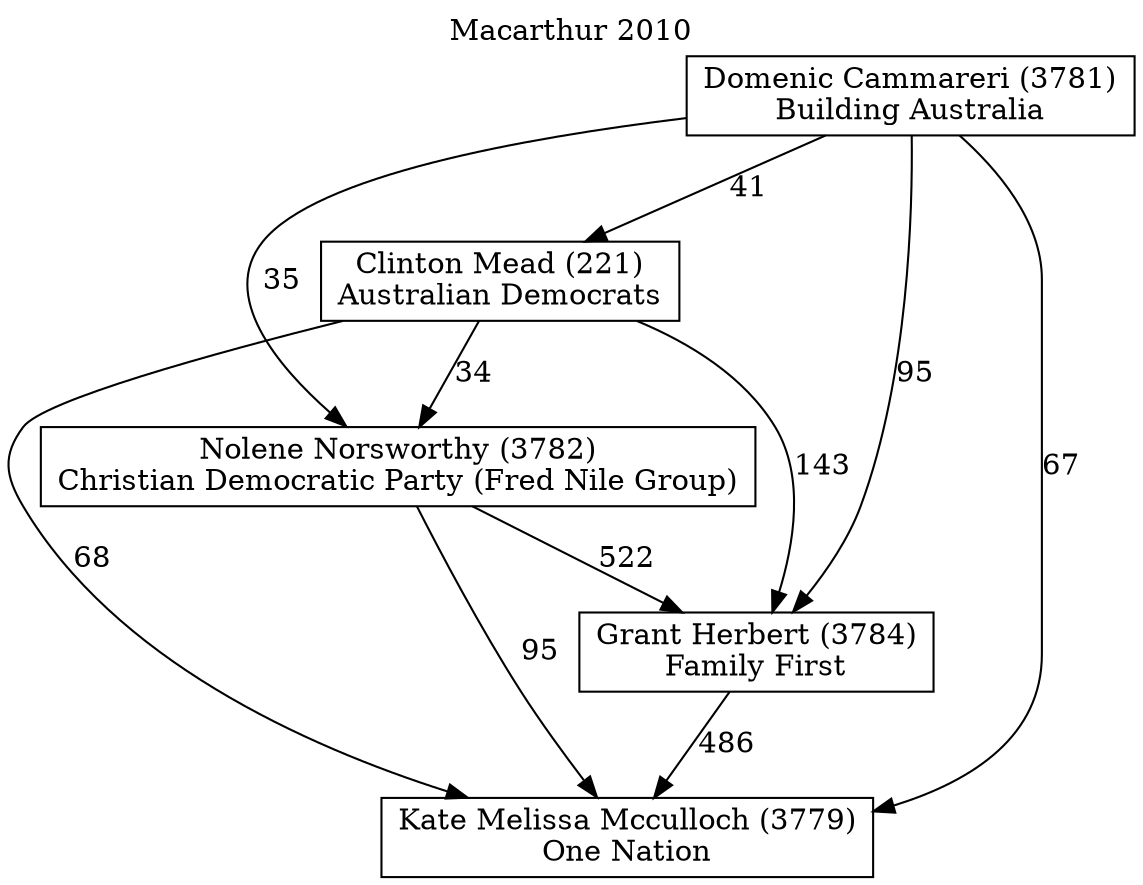 // House preference flow
digraph "Kate Melissa Mcculloch (3779)_Macarthur_2010" {
	graph [label="Macarthur 2010" labelloc=t mclimit=10]
	node [shape=box]
	"Kate Melissa Mcculloch (3779)" [label="Kate Melissa Mcculloch (3779)
One Nation"]
	"Grant Herbert (3784)" [label="Grant Herbert (3784)
Family First"]
	"Nolene Norsworthy (3782)" [label="Nolene Norsworthy (3782)
Christian Democratic Party (Fred Nile Group)"]
	"Clinton Mead (221)" [label="Clinton Mead (221)
Australian Democrats"]
	"Domenic Cammareri (3781)" [label="Domenic Cammareri (3781)
Building Australia"]
	"Grant Herbert (3784)" -> "Kate Melissa Mcculloch (3779)" [label=486]
	"Nolene Norsworthy (3782)" -> "Grant Herbert (3784)" [label=522]
	"Clinton Mead (221)" -> "Nolene Norsworthy (3782)" [label=34]
	"Domenic Cammareri (3781)" -> "Clinton Mead (221)" [label=41]
	"Nolene Norsworthy (3782)" -> "Kate Melissa Mcculloch (3779)" [label=95]
	"Clinton Mead (221)" -> "Kate Melissa Mcculloch (3779)" [label=68]
	"Domenic Cammareri (3781)" -> "Kate Melissa Mcculloch (3779)" [label=67]
	"Domenic Cammareri (3781)" -> "Nolene Norsworthy (3782)" [label=35]
	"Clinton Mead (221)" -> "Grant Herbert (3784)" [label=143]
	"Domenic Cammareri (3781)" -> "Grant Herbert (3784)" [label=95]
}

